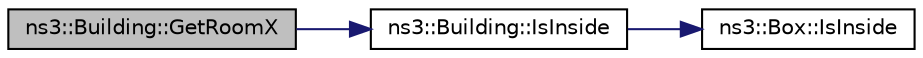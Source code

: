 digraph "ns3::Building::GetRoomX"
{
  edge [fontname="Helvetica",fontsize="10",labelfontname="Helvetica",labelfontsize="10"];
  node [fontname="Helvetica",fontsize="10",shape=record];
  rankdir="LR";
  Node1 [label="ns3::Building::GetRoomX",height=0.2,width=0.4,color="black", fillcolor="grey75", style="filled", fontcolor="black"];
  Node1 -> Node2 [color="midnightblue",fontsize="10",style="solid"];
  Node2 [label="ns3::Building::IsInside",height=0.2,width=0.4,color="black", fillcolor="white", style="filled",URL="$d3/d67/classns3_1_1Building.html#aa6fc519b99648c37c829fe52fa91eb8f"];
  Node2 -> Node3 [color="midnightblue",fontsize="10",style="solid"];
  Node3 [label="ns3::Box::IsInside",height=0.2,width=0.4,color="black", fillcolor="white", style="filled",URL="$da/def/classns3_1_1Box.html#abc69bd930a2476a82dac530570ce0a73"];
}
